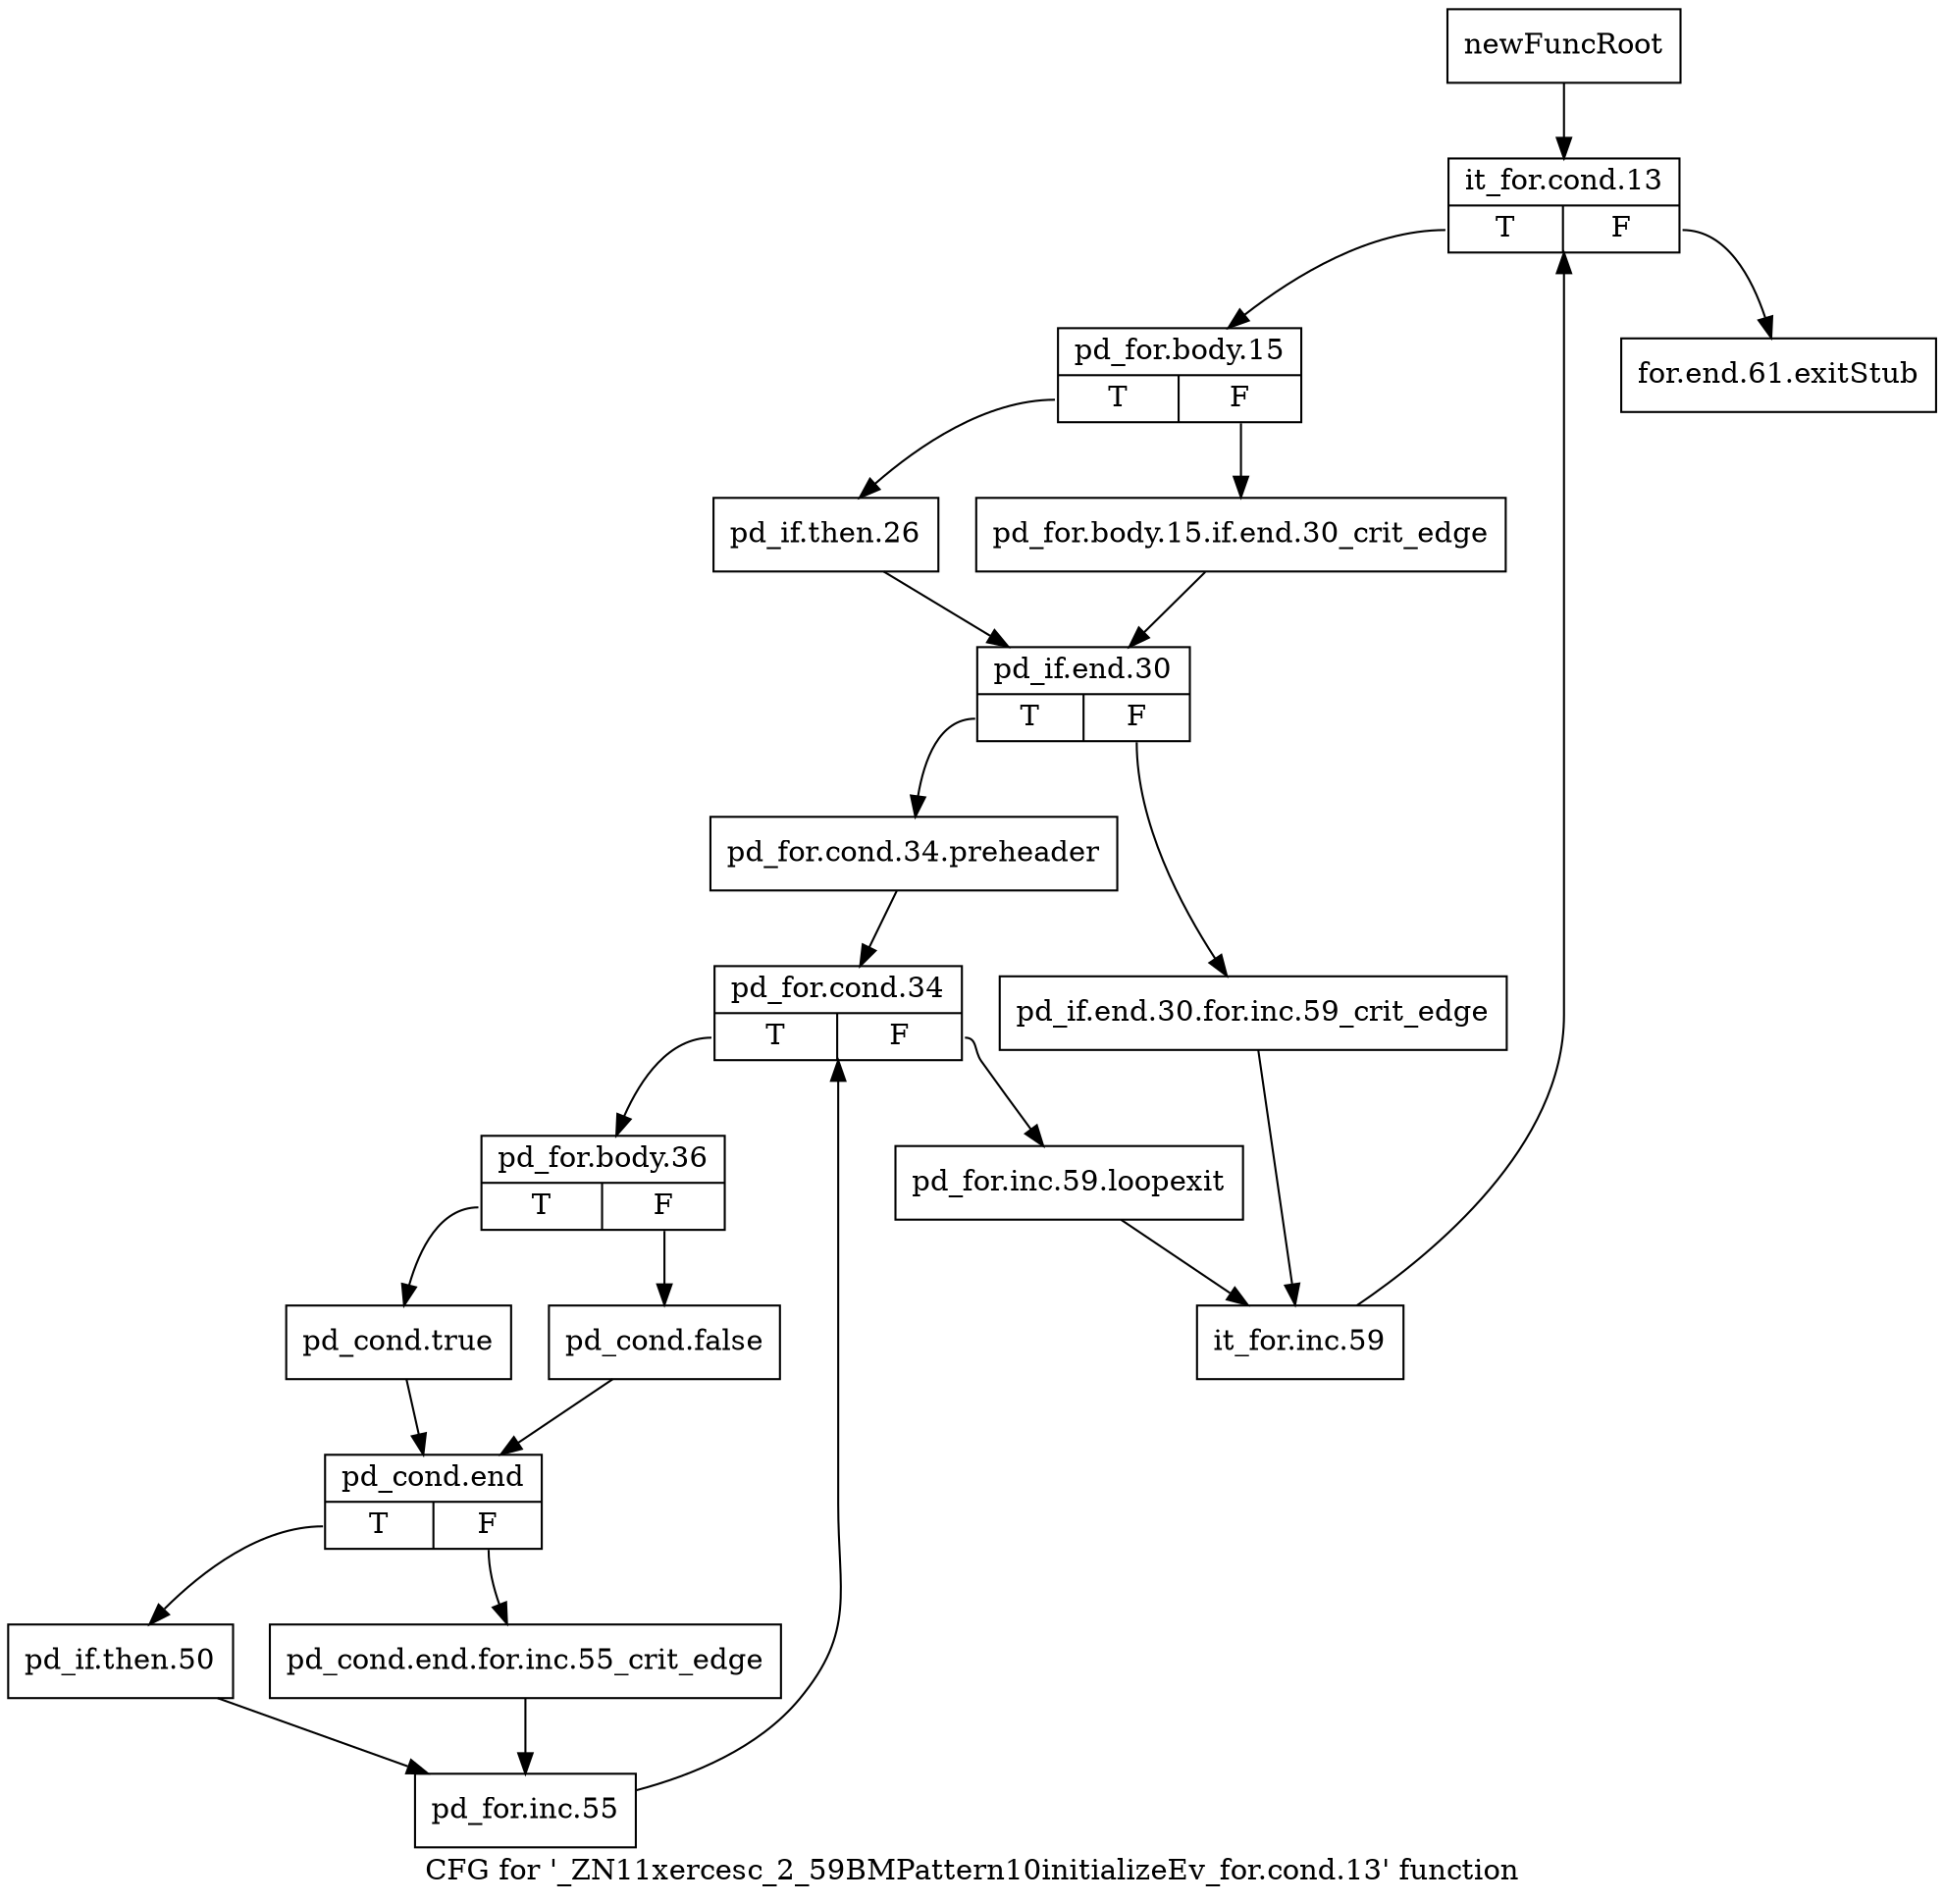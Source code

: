digraph "CFG for '_ZN11xercesc_2_59BMPattern10initializeEv_for.cond.13' function" {
	label="CFG for '_ZN11xercesc_2_59BMPattern10initializeEv_for.cond.13' function";

	Node0x96f79b0 [shape=record,label="{newFuncRoot}"];
	Node0x96f79b0 -> Node0x96f7a50;
	Node0x96f7a00 [shape=record,label="{for.end.61.exitStub}"];
	Node0x96f7a50 [shape=record,label="{it_for.cond.13|{<s0>T|<s1>F}}"];
	Node0x96f7a50:s0 -> Node0x96f7aa0;
	Node0x96f7a50:s1 -> Node0x96f7a00;
	Node0x96f7aa0 [shape=record,label="{pd_for.body.15|{<s0>T|<s1>F}}"];
	Node0x96f7aa0:s0 -> Node0x96f7b40;
	Node0x96f7aa0:s1 -> Node0x96f7af0;
	Node0x96f7af0 [shape=record,label="{pd_for.body.15.if.end.30_crit_edge}"];
	Node0x96f7af0 -> Node0x96f7b90;
	Node0x96f7b40 [shape=record,label="{pd_if.then.26}"];
	Node0x96f7b40 -> Node0x96f7b90;
	Node0x96f7b90 [shape=record,label="{pd_if.end.30|{<s0>T|<s1>F}}"];
	Node0x96f7b90:s0 -> Node0x96f7c30;
	Node0x96f7b90:s1 -> Node0x96f7be0;
	Node0x96f7be0 [shape=record,label="{pd_if.end.30.for.inc.59_crit_edge}"];
	Node0x96f7be0 -> Node0x96f7d20;
	Node0x96f7c30 [shape=record,label="{pd_for.cond.34.preheader}"];
	Node0x96f7c30 -> Node0x96f7c80;
	Node0x96f7c80 [shape=record,label="{pd_for.cond.34|{<s0>T|<s1>F}}"];
	Node0x96f7c80:s0 -> Node0x96f7d70;
	Node0x96f7c80:s1 -> Node0x96f7cd0;
	Node0x96f7cd0 [shape=record,label="{pd_for.inc.59.loopexit}"];
	Node0x96f7cd0 -> Node0x96f7d20;
	Node0x96f7d20 [shape=record,label="{it_for.inc.59}"];
	Node0x96f7d20 -> Node0x96f7a50;
	Node0x96f7d70 [shape=record,label="{pd_for.body.36|{<s0>T|<s1>F}}"];
	Node0x96f7d70:s0 -> Node0x96f7e10;
	Node0x96f7d70:s1 -> Node0x96f7dc0;
	Node0x96f7dc0 [shape=record,label="{pd_cond.false}"];
	Node0x96f7dc0 -> Node0x96f7e60;
	Node0x96f7e10 [shape=record,label="{pd_cond.true}"];
	Node0x96f7e10 -> Node0x96f7e60;
	Node0x96f7e60 [shape=record,label="{pd_cond.end|{<s0>T|<s1>F}}"];
	Node0x96f7e60:s0 -> Node0x96f7f00;
	Node0x96f7e60:s1 -> Node0x96f7eb0;
	Node0x96f7eb0 [shape=record,label="{pd_cond.end.for.inc.55_crit_edge}"];
	Node0x96f7eb0 -> Node0x96f7f50;
	Node0x96f7f00 [shape=record,label="{pd_if.then.50}"];
	Node0x96f7f00 -> Node0x96f7f50;
	Node0x96f7f50 [shape=record,label="{pd_for.inc.55}"];
	Node0x96f7f50 -> Node0x96f7c80;
}
